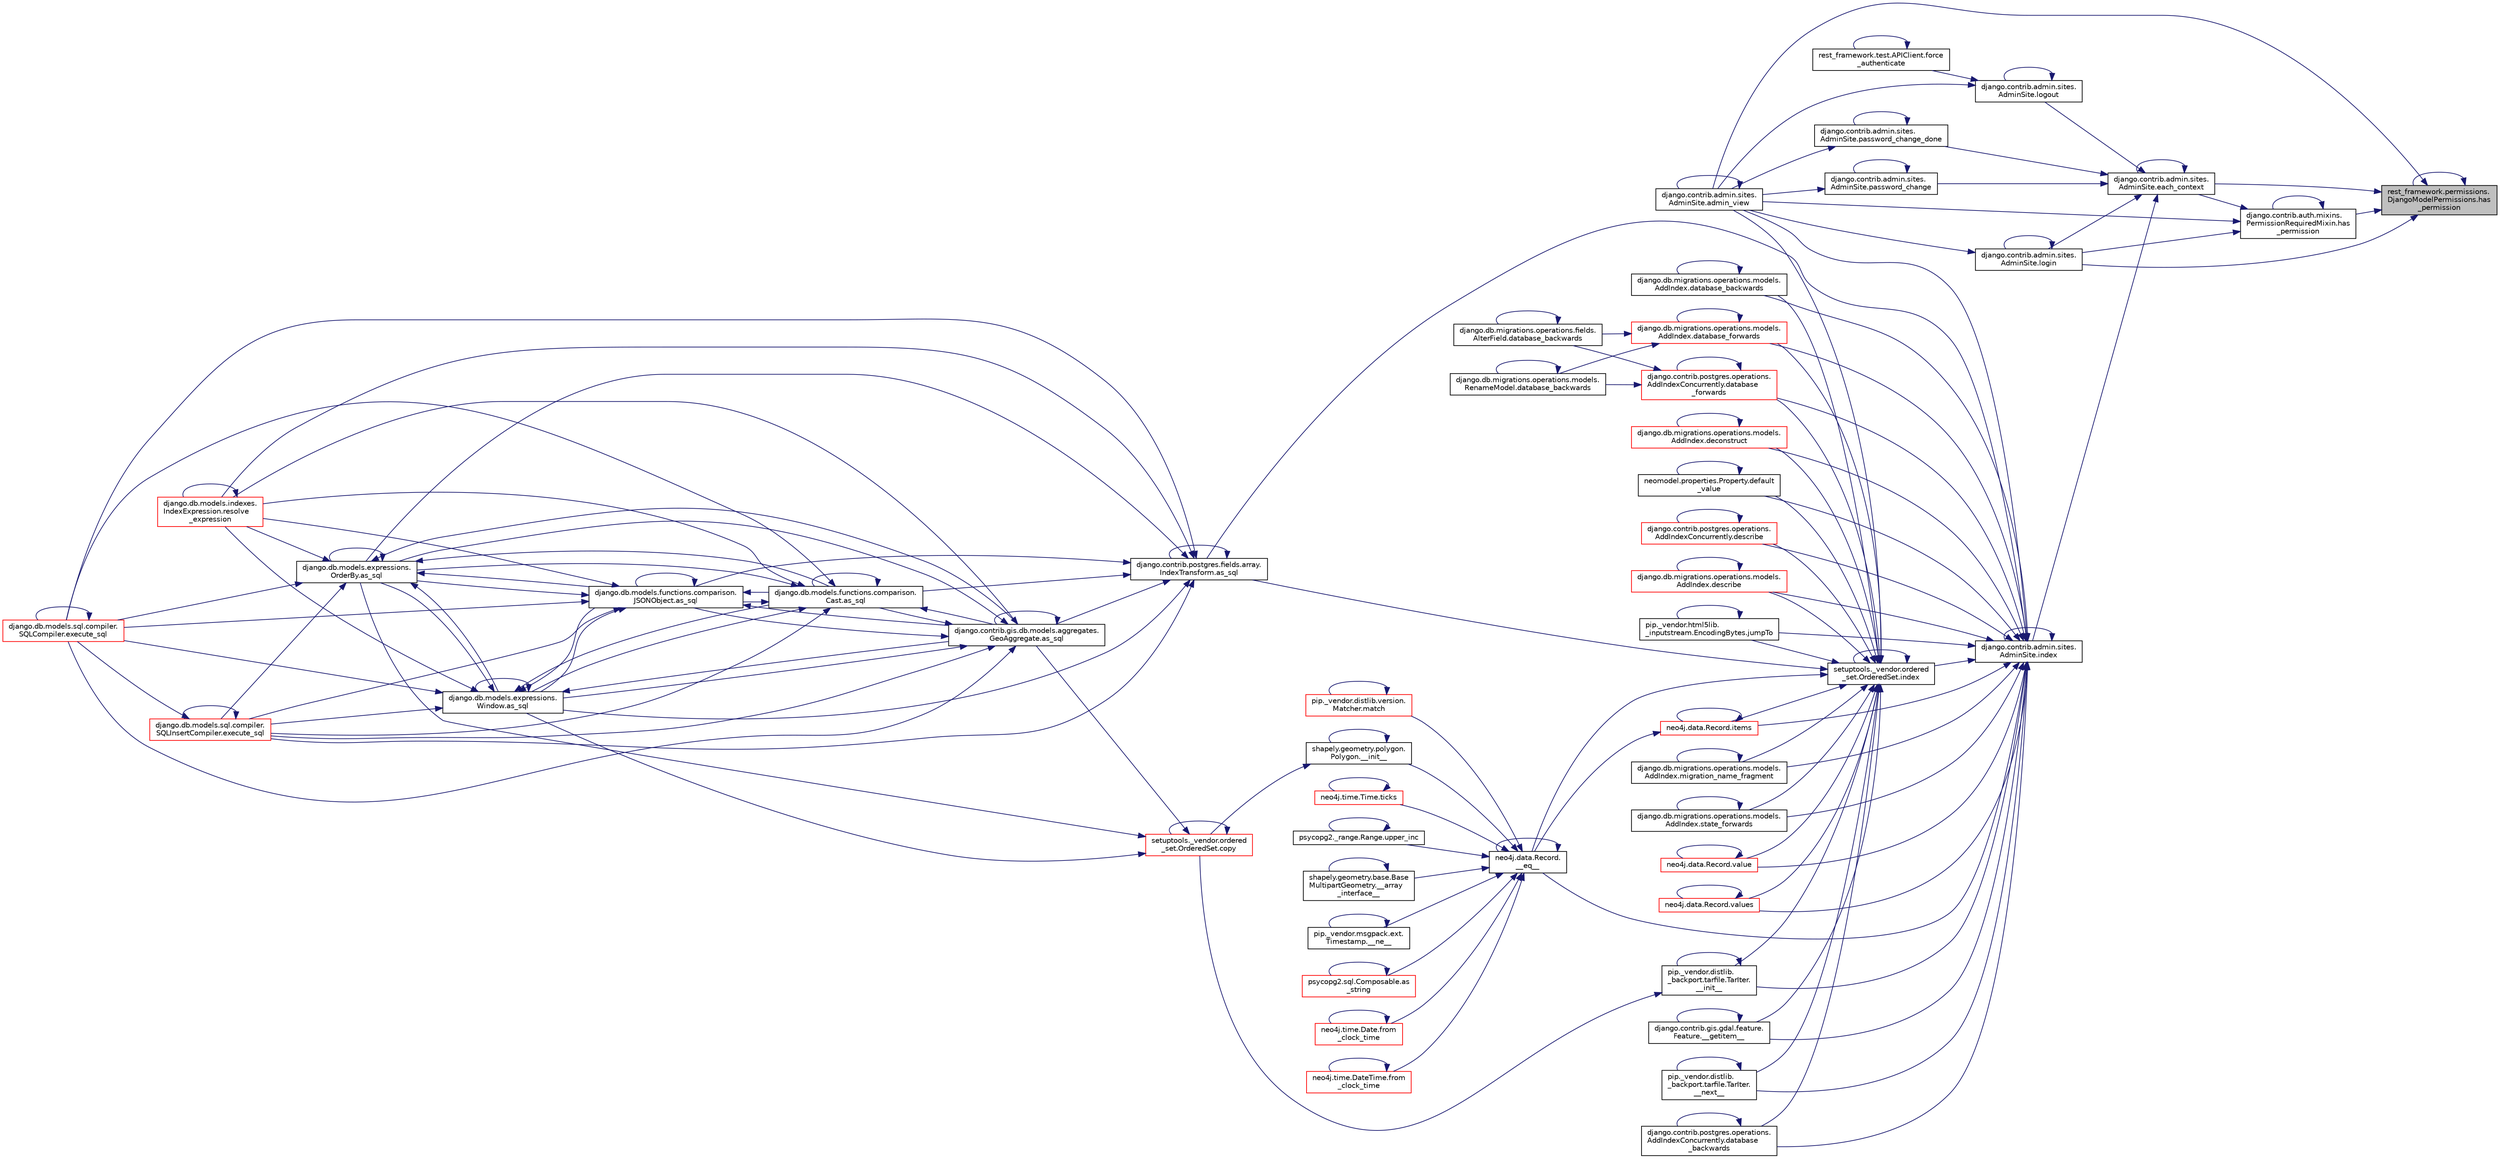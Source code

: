 digraph "rest_framework.permissions.DjangoModelPermissions.has_permission"
{
 // LATEX_PDF_SIZE
  edge [fontname="Helvetica",fontsize="10",labelfontname="Helvetica",labelfontsize="10"];
  node [fontname="Helvetica",fontsize="10",shape=record];
  rankdir="RL";
  Node1 [label="rest_framework.permissions.\lDjangoModelPermissions.has\l_permission",height=0.2,width=0.4,color="black", fillcolor="grey75", style="filled", fontcolor="black",tooltip=" "];
  Node1 -> Node2 [dir="back",color="midnightblue",fontsize="10",style="solid",fontname="Helvetica"];
  Node2 [label="django.contrib.admin.sites.\lAdminSite.admin_view",height=0.2,width=0.4,color="black", fillcolor="white", style="filled",URL="$df/dba/classdjango_1_1contrib_1_1admin_1_1sites_1_1_admin_site.html#ad3ba68804e29ed2ad9fb5230fc246c83",tooltip=" "];
  Node2 -> Node2 [dir="back",color="midnightblue",fontsize="10",style="solid",fontname="Helvetica"];
  Node1 -> Node3 [dir="back",color="midnightblue",fontsize="10",style="solid",fontname="Helvetica"];
  Node3 [label="django.contrib.admin.sites.\lAdminSite.each_context",height=0.2,width=0.4,color="black", fillcolor="white", style="filled",URL="$df/dba/classdjango_1_1contrib_1_1admin_1_1sites_1_1_admin_site.html#a9827cf8301d5677e42aa917686ac0af8",tooltip=" "];
  Node3 -> Node3 [dir="back",color="midnightblue",fontsize="10",style="solid",fontname="Helvetica"];
  Node3 -> Node4 [dir="back",color="midnightblue",fontsize="10",style="solid",fontname="Helvetica"];
  Node4 [label="django.contrib.admin.sites.\lAdminSite.index",height=0.2,width=0.4,color="black", fillcolor="white", style="filled",URL="$df/dba/classdjango_1_1contrib_1_1admin_1_1sites_1_1_admin_site.html#a114200436dcab5d292516d7454298630",tooltip=" "];
  Node4 -> Node5 [dir="back",color="midnightblue",fontsize="10",style="solid",fontname="Helvetica"];
  Node5 [label="neo4j.data.Record.\l__eq__",height=0.2,width=0.4,color="black", fillcolor="white", style="filled",URL="$d8/da3/classneo4j_1_1data_1_1_record.html#a677599a593c35d675d8960d72462df9f",tooltip=" "];
  Node5 -> Node6 [dir="back",color="midnightblue",fontsize="10",style="solid",fontname="Helvetica"];
  Node6 [label="shapely.geometry.base.Base\lMultipartGeometry.__array\l_interface__",height=0.2,width=0.4,color="black", fillcolor="white", style="filled",URL="$df/d4a/classshapely_1_1geometry_1_1base_1_1_base_multipart_geometry.html#aa57caf9f9556c733425dee5dc556ac05",tooltip=" "];
  Node6 -> Node6 [dir="back",color="midnightblue",fontsize="10",style="solid",fontname="Helvetica"];
  Node5 -> Node5 [dir="back",color="midnightblue",fontsize="10",style="solid",fontname="Helvetica"];
  Node5 -> Node7 [dir="back",color="midnightblue",fontsize="10",style="solid",fontname="Helvetica"];
  Node7 [label="shapely.geometry.polygon.\lPolygon.__init__",height=0.2,width=0.4,color="black", fillcolor="white", style="filled",URL="$da/d80/classshapely_1_1geometry_1_1polygon_1_1_polygon.html#aa0b7892becd68ead1f110b5498c4e4be",tooltip=" "];
  Node7 -> Node7 [dir="back",color="midnightblue",fontsize="10",style="solid",fontname="Helvetica"];
  Node7 -> Node8 [dir="back",color="midnightblue",fontsize="10",style="solid",fontname="Helvetica"];
  Node8 [label="setuptools._vendor.ordered\l_set.OrderedSet.copy",height=0.2,width=0.4,color="red", fillcolor="white", style="filled",URL="$d0/d40/classsetuptools_1_1__vendor_1_1ordered__set_1_1_ordered_set.html#a84224c403039b9dac5d2794d85073053",tooltip=" "];
  Node8 -> Node18 [dir="back",color="midnightblue",fontsize="10",style="solid",fontname="Helvetica"];
  Node18 [label="django.contrib.gis.db.models.aggregates.\lGeoAggregate.as_sql",height=0.2,width=0.4,color="black", fillcolor="white", style="filled",URL="$df/dbe/classdjango_1_1contrib_1_1gis_1_1db_1_1models_1_1aggregates_1_1_geo_aggregate.html#a129bfb83cb8d965d40be63e974594fa7",tooltip=" "];
  Node18 -> Node16 [dir="back",color="midnightblue",fontsize="10",style="solid",fontname="Helvetica"];
  Node16 [label="django.db.models.functions.comparison.\lCast.as_sql",height=0.2,width=0.4,color="black", fillcolor="white", style="filled",URL="$dd/d3c/classdjango_1_1db_1_1models_1_1functions_1_1comparison_1_1_cast.html#a010e365ade29d50da0332d4f46b95cf0",tooltip=" "];
  Node16 -> Node16 [dir="back",color="midnightblue",fontsize="10",style="solid",fontname="Helvetica"];
  Node16 -> Node17 [dir="back",color="midnightblue",fontsize="10",style="solid",fontname="Helvetica"];
  Node17 [label="django.db.models.functions.comparison.\lJSONObject.as_sql",height=0.2,width=0.4,color="black", fillcolor="white", style="filled",URL="$db/d2f/classdjango_1_1db_1_1models_1_1functions_1_1comparison_1_1_j_s_o_n_object.html#a7ea48a9164c15f6c04fa1851987b0be4",tooltip=" "];
  Node17 -> Node16 [dir="back",color="midnightblue",fontsize="10",style="solid",fontname="Helvetica"];
  Node17 -> Node17 [dir="back",color="midnightblue",fontsize="10",style="solid",fontname="Helvetica"];
  Node17 -> Node18 [dir="back",color="midnightblue",fontsize="10",style="solid",fontname="Helvetica"];
  Node17 -> Node19 [dir="back",color="midnightblue",fontsize="10",style="solid",fontname="Helvetica"];
  Node19 [label="django.db.models.expressions.\lWindow.as_sql",height=0.2,width=0.4,color="black", fillcolor="white", style="filled",URL="$d6/d1c/classdjango_1_1db_1_1models_1_1expressions_1_1_window.html#a2a81a422e2884ef2026394b0f83416dc",tooltip=" "];
  Node19 -> Node16 [dir="back",color="midnightblue",fontsize="10",style="solid",fontname="Helvetica"];
  Node19 -> Node17 [dir="back",color="midnightblue",fontsize="10",style="solid",fontname="Helvetica"];
  Node19 -> Node18 [dir="back",color="midnightblue",fontsize="10",style="solid",fontname="Helvetica"];
  Node19 -> Node19 [dir="back",color="midnightblue",fontsize="10",style="solid",fontname="Helvetica"];
  Node19 -> Node20 [dir="back",color="midnightblue",fontsize="10",style="solid",fontname="Helvetica"];
  Node20 [label="django.db.models.expressions.\lOrderBy.as_sql",height=0.2,width=0.4,color="black", fillcolor="white", style="filled",URL="$da/d4d/classdjango_1_1db_1_1models_1_1expressions_1_1_order_by.html#a343064ad7cfdac310e95fd997ee6d4cc",tooltip=" "];
  Node20 -> Node16 [dir="back",color="midnightblue",fontsize="10",style="solid",fontname="Helvetica"];
  Node20 -> Node17 [dir="back",color="midnightblue",fontsize="10",style="solid",fontname="Helvetica"];
  Node20 -> Node18 [dir="back",color="midnightblue",fontsize="10",style="solid",fontname="Helvetica"];
  Node20 -> Node19 [dir="back",color="midnightblue",fontsize="10",style="solid",fontname="Helvetica"];
  Node20 -> Node20 [dir="back",color="midnightblue",fontsize="10",style="solid",fontname="Helvetica"];
  Node20 -> Node21 [dir="back",color="midnightblue",fontsize="10",style="solid",fontname="Helvetica"];
  Node21 [label="django.db.models.sql.compiler.\lSQLCompiler.execute_sql",height=0.2,width=0.4,color="red", fillcolor="white", style="filled",URL="$df/de2/classdjango_1_1db_1_1models_1_1sql_1_1compiler_1_1_s_q_l_compiler.html#a2547088c51124a0d09620d04cf56b050",tooltip=" "];
  Node21 -> Node21 [dir="back",color="midnightblue",fontsize="10",style="solid",fontname="Helvetica"];
  Node20 -> Node24 [dir="back",color="midnightblue",fontsize="10",style="solid",fontname="Helvetica"];
  Node24 [label="django.db.models.sql.compiler.\lSQLInsertCompiler.execute_sql",height=0.2,width=0.4,color="red", fillcolor="white", style="filled",URL="$dd/daa/classdjango_1_1db_1_1models_1_1sql_1_1compiler_1_1_s_q_l_insert_compiler.html#a2ebda5346b92962b6ac5ca8234bfeb42",tooltip=" "];
  Node24 -> Node21 [dir="back",color="midnightblue",fontsize="10",style="solid",fontname="Helvetica"];
  Node24 -> Node24 [dir="back",color="midnightblue",fontsize="10",style="solid",fontname="Helvetica"];
  Node20 -> Node25 [dir="back",color="midnightblue",fontsize="10",style="solid",fontname="Helvetica"];
  Node25 [label="django.db.models.indexes.\lIndexExpression.resolve\l_expression",height=0.2,width=0.4,color="red", fillcolor="white", style="filled",URL="$df/d4f/classdjango_1_1db_1_1models_1_1indexes_1_1_index_expression.html#ae39ac90454fba3ff53ac2d342cd5feea",tooltip=" "];
  Node25 -> Node25 [dir="back",color="midnightblue",fontsize="10",style="solid",fontname="Helvetica"];
  Node19 -> Node21 [dir="back",color="midnightblue",fontsize="10",style="solid",fontname="Helvetica"];
  Node19 -> Node24 [dir="back",color="midnightblue",fontsize="10",style="solid",fontname="Helvetica"];
  Node19 -> Node25 [dir="back",color="midnightblue",fontsize="10",style="solid",fontname="Helvetica"];
  Node17 -> Node20 [dir="back",color="midnightblue",fontsize="10",style="solid",fontname="Helvetica"];
  Node17 -> Node21 [dir="back",color="midnightblue",fontsize="10",style="solid",fontname="Helvetica"];
  Node17 -> Node24 [dir="back",color="midnightblue",fontsize="10",style="solid",fontname="Helvetica"];
  Node17 -> Node25 [dir="back",color="midnightblue",fontsize="10",style="solid",fontname="Helvetica"];
  Node16 -> Node18 [dir="back",color="midnightblue",fontsize="10",style="solid",fontname="Helvetica"];
  Node16 -> Node19 [dir="back",color="midnightblue",fontsize="10",style="solid",fontname="Helvetica"];
  Node16 -> Node20 [dir="back",color="midnightblue",fontsize="10",style="solid",fontname="Helvetica"];
  Node16 -> Node21 [dir="back",color="midnightblue",fontsize="10",style="solid",fontname="Helvetica"];
  Node16 -> Node24 [dir="back",color="midnightblue",fontsize="10",style="solid",fontname="Helvetica"];
  Node16 -> Node25 [dir="back",color="midnightblue",fontsize="10",style="solid",fontname="Helvetica"];
  Node18 -> Node17 [dir="back",color="midnightblue",fontsize="10",style="solid",fontname="Helvetica"];
  Node18 -> Node18 [dir="back",color="midnightblue",fontsize="10",style="solid",fontname="Helvetica"];
  Node18 -> Node19 [dir="back",color="midnightblue",fontsize="10",style="solid",fontname="Helvetica"];
  Node18 -> Node20 [dir="back",color="midnightblue",fontsize="10",style="solid",fontname="Helvetica"];
  Node18 -> Node21 [dir="back",color="midnightblue",fontsize="10",style="solid",fontname="Helvetica"];
  Node18 -> Node24 [dir="back",color="midnightblue",fontsize="10",style="solid",fontname="Helvetica"];
  Node18 -> Node25 [dir="back",color="midnightblue",fontsize="10",style="solid",fontname="Helvetica"];
  Node8 -> Node19 [dir="back",color="midnightblue",fontsize="10",style="solid",fontname="Helvetica"];
  Node8 -> Node20 [dir="back",color="midnightblue",fontsize="10",style="solid",fontname="Helvetica"];
  Node8 -> Node8 [dir="back",color="midnightblue",fontsize="10",style="solid",fontname="Helvetica"];
  Node5 -> Node540 [dir="back",color="midnightblue",fontsize="10",style="solid",fontname="Helvetica"];
  Node540 [label="pip._vendor.msgpack.ext.\lTimestamp.__ne__",height=0.2,width=0.4,color="black", fillcolor="white", style="filled",URL="$d6/dd9/classpip_1_1__vendor_1_1msgpack_1_1ext_1_1_timestamp.html#a85bbfb0158c314f6747659d9d79fbc5f",tooltip=" "];
  Node540 -> Node540 [dir="back",color="midnightblue",fontsize="10",style="solid",fontname="Helvetica"];
  Node5 -> Node541 [dir="back",color="midnightblue",fontsize="10",style="solid",fontname="Helvetica"];
  Node541 [label="psycopg2.sql.Composable.as\l_string",height=0.2,width=0.4,color="red", fillcolor="white", style="filled",URL="$d8/d3d/classpsycopg2_1_1sql_1_1_composable.html#a77b13bb7380175e59facce7566dfb5f6",tooltip=" "];
  Node541 -> Node541 [dir="back",color="midnightblue",fontsize="10",style="solid",fontname="Helvetica"];
  Node5 -> Node202 [dir="back",color="midnightblue",fontsize="10",style="solid",fontname="Helvetica"];
  Node202 [label="neo4j.time.Date.from\l_clock_time",height=0.2,width=0.4,color="red", fillcolor="white", style="filled",URL="$d1/d6f/classneo4j_1_1time_1_1_date.html#a6e815a48a02a3f3d230e95d923cfb43b",tooltip=" "];
  Node202 -> Node202 [dir="back",color="midnightblue",fontsize="10",style="solid",fontname="Helvetica"];
  Node5 -> Node268 [dir="back",color="midnightblue",fontsize="10",style="solid",fontname="Helvetica"];
  Node268 [label="neo4j.time.DateTime.from\l_clock_time",height=0.2,width=0.4,color="red", fillcolor="white", style="filled",URL="$d4/dcd/classneo4j_1_1time_1_1_date_time.html#a12a2d4d1586b225b0a6156d4e6d4cc0c",tooltip=" "];
  Node268 -> Node268 [dir="back",color="midnightblue",fontsize="10",style="solid",fontname="Helvetica"];
  Node5 -> Node542 [dir="back",color="midnightblue",fontsize="10",style="solid",fontname="Helvetica"];
  Node542 [label="pip._vendor.distlib.version.\lMatcher.match",height=0.2,width=0.4,color="red", fillcolor="white", style="filled",URL="$d3/d6b/classpip_1_1__vendor_1_1distlib_1_1version_1_1_matcher.html#abab07ac81cd23c3863693a3986eca843",tooltip=" "];
  Node542 -> Node542 [dir="back",color="midnightblue",fontsize="10",style="solid",fontname="Helvetica"];
  Node5 -> Node269 [dir="back",color="midnightblue",fontsize="10",style="solid",fontname="Helvetica"];
  Node269 [label="neo4j.time.Time.ticks",height=0.2,width=0.4,color="red", fillcolor="white", style="filled",URL="$db/d2a/classneo4j_1_1time_1_1_time.html#af3cbc3ab118ea3f7c8aaee2cc13a89e1",tooltip=" "];
  Node269 -> Node269 [dir="back",color="midnightblue",fontsize="10",style="solid",fontname="Helvetica"];
  Node5 -> Node545 [dir="back",color="midnightblue",fontsize="10",style="solid",fontname="Helvetica"];
  Node545 [label="psycopg2._range.Range.upper_inc",height=0.2,width=0.4,color="black", fillcolor="white", style="filled",URL="$d0/dea/classpsycopg2_1_1__range_1_1_range.html#ab960d4f6c5956499e88d2b70b5043423",tooltip=" "];
  Node545 -> Node545 [dir="back",color="midnightblue",fontsize="10",style="solid",fontname="Helvetica"];
  Node4 -> Node546 [dir="back",color="midnightblue",fontsize="10",style="solid",fontname="Helvetica"];
  Node546 [label="django.contrib.gis.gdal.feature.\lFeature.__getitem__",height=0.2,width=0.4,color="black", fillcolor="white", style="filled",URL="$db/d34/classdjango_1_1contrib_1_1gis_1_1gdal_1_1feature_1_1_feature.html#a29de174e97ccaadc2eec1b272a1e3e76",tooltip=" "];
  Node546 -> Node546 [dir="back",color="midnightblue",fontsize="10",style="solid",fontname="Helvetica"];
  Node4 -> Node547 [dir="back",color="midnightblue",fontsize="10",style="solid",fontname="Helvetica"];
  Node547 [label="pip._vendor.distlib.\l_backport.tarfile.TarIter.\l__init__",height=0.2,width=0.4,color="black", fillcolor="white", style="filled",URL="$d1/dcf/classpip_1_1__vendor_1_1distlib_1_1__backport_1_1tarfile_1_1_tar_iter.html#aca2047e04c86a08ad04b63659b8053fd",tooltip=" "];
  Node547 -> Node547 [dir="back",color="midnightblue",fontsize="10",style="solid",fontname="Helvetica"];
  Node547 -> Node8 [dir="back",color="midnightblue",fontsize="10",style="solid",fontname="Helvetica"];
  Node4 -> Node548 [dir="back",color="midnightblue",fontsize="10",style="solid",fontname="Helvetica"];
  Node548 [label="pip._vendor.distlib.\l_backport.tarfile.TarIter.\l__next__",height=0.2,width=0.4,color="black", fillcolor="white", style="filled",URL="$d1/dcf/classpip_1_1__vendor_1_1distlib_1_1__backport_1_1tarfile_1_1_tar_iter.html#af67b8320f49fc25d7f10d0f61c738110",tooltip=" "];
  Node548 -> Node548 [dir="back",color="midnightblue",fontsize="10",style="solid",fontname="Helvetica"];
  Node4 -> Node2 [dir="back",color="midnightblue",fontsize="10",style="solid",fontname="Helvetica"];
  Node4 -> Node549 [dir="back",color="midnightblue",fontsize="10",style="solid",fontname="Helvetica"];
  Node549 [label="django.contrib.postgres.fields.array.\lIndexTransform.as_sql",height=0.2,width=0.4,color="black", fillcolor="white", style="filled",URL="$d3/dfb/classdjango_1_1contrib_1_1postgres_1_1fields_1_1array_1_1_index_transform.html#addd9ecc08c0afb97e95b06874fc6b36e",tooltip=" "];
  Node549 -> Node549 [dir="back",color="midnightblue",fontsize="10",style="solid",fontname="Helvetica"];
  Node549 -> Node16 [dir="back",color="midnightblue",fontsize="10",style="solid",fontname="Helvetica"];
  Node549 -> Node17 [dir="back",color="midnightblue",fontsize="10",style="solid",fontname="Helvetica"];
  Node549 -> Node18 [dir="back",color="midnightblue",fontsize="10",style="solid",fontname="Helvetica"];
  Node549 -> Node19 [dir="back",color="midnightblue",fontsize="10",style="solid",fontname="Helvetica"];
  Node549 -> Node20 [dir="back",color="midnightblue",fontsize="10",style="solid",fontname="Helvetica"];
  Node549 -> Node21 [dir="back",color="midnightblue",fontsize="10",style="solid",fontname="Helvetica"];
  Node549 -> Node24 [dir="back",color="midnightblue",fontsize="10",style="solid",fontname="Helvetica"];
  Node549 -> Node25 [dir="back",color="midnightblue",fontsize="10",style="solid",fontname="Helvetica"];
  Node4 -> Node550 [dir="back",color="midnightblue",fontsize="10",style="solid",fontname="Helvetica"];
  Node550 [label="django.contrib.postgres.operations.\lAddIndexConcurrently.database\l_backwards",height=0.2,width=0.4,color="black", fillcolor="white", style="filled",URL="$d8/da7/classdjango_1_1contrib_1_1postgres_1_1operations_1_1_add_index_concurrently.html#a590ddfcbbfb6f4a72e0339957ae78c81",tooltip=" "];
  Node550 -> Node550 [dir="back",color="midnightblue",fontsize="10",style="solid",fontname="Helvetica"];
  Node4 -> Node551 [dir="back",color="midnightblue",fontsize="10",style="solid",fontname="Helvetica"];
  Node551 [label="django.db.migrations.operations.models.\lAddIndex.database_backwards",height=0.2,width=0.4,color="black", fillcolor="white", style="filled",URL="$da/d8c/classdjango_1_1db_1_1migrations_1_1operations_1_1models_1_1_add_index.html#a7294371949b0a3f1006c8be89fd6ea19",tooltip=" "];
  Node551 -> Node551 [dir="back",color="midnightblue",fontsize="10",style="solid",fontname="Helvetica"];
  Node4 -> Node552 [dir="back",color="midnightblue",fontsize="10",style="solid",fontname="Helvetica"];
  Node552 [label="django.contrib.postgres.operations.\lAddIndexConcurrently.database\l_forwards",height=0.2,width=0.4,color="red", fillcolor="white", style="filled",URL="$d8/da7/classdjango_1_1contrib_1_1postgres_1_1operations_1_1_add_index_concurrently.html#aca6f17a3ad5d10a26ffd0b47be74749f",tooltip=" "];
  Node552 -> Node553 [dir="back",color="midnightblue",fontsize="10",style="solid",fontname="Helvetica"];
  Node553 [label="django.db.migrations.operations.fields.\lAlterField.database_backwards",height=0.2,width=0.4,color="black", fillcolor="white", style="filled",URL="$d6/d03/classdjango_1_1db_1_1migrations_1_1operations_1_1fields_1_1_alter_field.html#a8e0dbfe18190855a511504bb110578a3",tooltip=" "];
  Node553 -> Node553 [dir="back",color="midnightblue",fontsize="10",style="solid",fontname="Helvetica"];
  Node552 -> Node554 [dir="back",color="midnightblue",fontsize="10",style="solid",fontname="Helvetica"];
  Node554 [label="django.db.migrations.operations.models.\lRenameModel.database_backwards",height=0.2,width=0.4,color="black", fillcolor="white", style="filled",URL="$dd/d89/classdjango_1_1db_1_1migrations_1_1operations_1_1models_1_1_rename_model.html#ad5af3e6b65c39cced9485e1f1493c6db",tooltip=" "];
  Node554 -> Node554 [dir="back",color="midnightblue",fontsize="10",style="solid",fontname="Helvetica"];
  Node552 -> Node552 [dir="back",color="midnightblue",fontsize="10",style="solid",fontname="Helvetica"];
  Node4 -> Node558 [dir="back",color="midnightblue",fontsize="10",style="solid",fontname="Helvetica"];
  Node558 [label="django.db.migrations.operations.models.\lAddIndex.database_forwards",height=0.2,width=0.4,color="red", fillcolor="white", style="filled",URL="$da/d8c/classdjango_1_1db_1_1migrations_1_1operations_1_1models_1_1_add_index.html#a52a0bbc9844d4acb93c5d9e119125e59",tooltip=" "];
  Node558 -> Node553 [dir="back",color="midnightblue",fontsize="10",style="solid",fontname="Helvetica"];
  Node558 -> Node554 [dir="back",color="midnightblue",fontsize="10",style="solid",fontname="Helvetica"];
  Node558 -> Node558 [dir="back",color="midnightblue",fontsize="10",style="solid",fontname="Helvetica"];
  Node4 -> Node559 [dir="back",color="midnightblue",fontsize="10",style="solid",fontname="Helvetica"];
  Node559 [label="django.db.migrations.operations.models.\lAddIndex.deconstruct",height=0.2,width=0.4,color="red", fillcolor="white", style="filled",URL="$da/d8c/classdjango_1_1db_1_1migrations_1_1operations_1_1models_1_1_add_index.html#af7e2b1de55d6e6bea18aef4aa9c98236",tooltip=" "];
  Node559 -> Node559 [dir="back",color="midnightblue",fontsize="10",style="solid",fontname="Helvetica"];
  Node4 -> Node560 [dir="back",color="midnightblue",fontsize="10",style="solid",fontname="Helvetica"];
  Node560 [label="neomodel.properties.Property.default\l_value",height=0.2,width=0.4,color="black", fillcolor="white", style="filled",URL="$d3/da2/classneomodel_1_1properties_1_1_property.html#a268095d9b4def21dbacaca19016d35dc",tooltip=" "];
  Node560 -> Node560 [dir="back",color="midnightblue",fontsize="10",style="solid",fontname="Helvetica"];
  Node4 -> Node561 [dir="back",color="midnightblue",fontsize="10",style="solid",fontname="Helvetica"];
  Node561 [label="django.contrib.postgres.operations.\lAddIndexConcurrently.describe",height=0.2,width=0.4,color="red", fillcolor="white", style="filled",URL="$d8/da7/classdjango_1_1contrib_1_1postgres_1_1operations_1_1_add_index_concurrently.html#a9002302cf79b67f03bd24d361a916fa2",tooltip=" "];
  Node561 -> Node561 [dir="back",color="midnightblue",fontsize="10",style="solid",fontname="Helvetica"];
  Node4 -> Node562 [dir="back",color="midnightblue",fontsize="10",style="solid",fontname="Helvetica"];
  Node562 [label="django.db.migrations.operations.models.\lAddIndex.describe",height=0.2,width=0.4,color="red", fillcolor="white", style="filled",URL="$da/d8c/classdjango_1_1db_1_1migrations_1_1operations_1_1models_1_1_add_index.html#a52ead25d531e8283a4b0deafa2560cb6",tooltip=" "];
  Node562 -> Node562 [dir="back",color="midnightblue",fontsize="10",style="solid",fontname="Helvetica"];
  Node4 -> Node563 [dir="back",color="midnightblue",fontsize="10",style="solid",fontname="Helvetica"];
  Node563 [label="setuptools._vendor.ordered\l_set.OrderedSet.index",height=0.2,width=0.4,color="black", fillcolor="white", style="filled",URL="$d0/d40/classsetuptools_1_1__vendor_1_1ordered__set_1_1_ordered_set.html#a4c9cbb502c5f54f77e574032bf66f9d6",tooltip=" "];
  Node563 -> Node5 [dir="back",color="midnightblue",fontsize="10",style="solid",fontname="Helvetica"];
  Node563 -> Node546 [dir="back",color="midnightblue",fontsize="10",style="solid",fontname="Helvetica"];
  Node563 -> Node547 [dir="back",color="midnightblue",fontsize="10",style="solid",fontname="Helvetica"];
  Node563 -> Node548 [dir="back",color="midnightblue",fontsize="10",style="solid",fontname="Helvetica"];
  Node563 -> Node2 [dir="back",color="midnightblue",fontsize="10",style="solid",fontname="Helvetica"];
  Node563 -> Node549 [dir="back",color="midnightblue",fontsize="10",style="solid",fontname="Helvetica"];
  Node563 -> Node550 [dir="back",color="midnightblue",fontsize="10",style="solid",fontname="Helvetica"];
  Node563 -> Node551 [dir="back",color="midnightblue",fontsize="10",style="solid",fontname="Helvetica"];
  Node563 -> Node552 [dir="back",color="midnightblue",fontsize="10",style="solid",fontname="Helvetica"];
  Node563 -> Node558 [dir="back",color="midnightblue",fontsize="10",style="solid",fontname="Helvetica"];
  Node563 -> Node559 [dir="back",color="midnightblue",fontsize="10",style="solid",fontname="Helvetica"];
  Node563 -> Node560 [dir="back",color="midnightblue",fontsize="10",style="solid",fontname="Helvetica"];
  Node563 -> Node561 [dir="back",color="midnightblue",fontsize="10",style="solid",fontname="Helvetica"];
  Node563 -> Node562 [dir="back",color="midnightblue",fontsize="10",style="solid",fontname="Helvetica"];
  Node563 -> Node563 [dir="back",color="midnightblue",fontsize="10",style="solid",fontname="Helvetica"];
  Node563 -> Node564 [dir="back",color="midnightblue",fontsize="10",style="solid",fontname="Helvetica"];
  Node564 [label="neo4j.data.Record.items",height=0.2,width=0.4,color="red", fillcolor="white", style="filled",URL="$d8/da3/classneo4j_1_1data_1_1_record.html#aa82fb1c1ac368d26d9decaa7a8339be1",tooltip=" "];
  Node564 -> Node5 [dir="back",color="midnightblue",fontsize="10",style="solid",fontname="Helvetica"];
  Node564 -> Node564 [dir="back",color="midnightblue",fontsize="10",style="solid",fontname="Helvetica"];
  Node563 -> Node664 [dir="back",color="midnightblue",fontsize="10",style="solid",fontname="Helvetica"];
  Node664 [label="pip._vendor.html5lib.\l_inputstream.EncodingBytes.jumpTo",height=0.2,width=0.4,color="black", fillcolor="white", style="filled",URL="$d9/d4d/classpip_1_1__vendor_1_1html5lib_1_1__inputstream_1_1_encoding_bytes.html#ae808cdf2bb798bffbe1aa8870246731b",tooltip=" "];
  Node664 -> Node664 [dir="back",color="midnightblue",fontsize="10",style="solid",fontname="Helvetica"];
  Node563 -> Node665 [dir="back",color="midnightblue",fontsize="10",style="solid",fontname="Helvetica"];
  Node665 [label="django.db.migrations.operations.models.\lAddIndex.migration_name_fragment",height=0.2,width=0.4,color="black", fillcolor="white", style="filled",URL="$da/d8c/classdjango_1_1db_1_1migrations_1_1operations_1_1models_1_1_add_index.html#a0c5a26355578aa35200427e592c93e48",tooltip=" "];
  Node665 -> Node665 [dir="back",color="midnightblue",fontsize="10",style="solid",fontname="Helvetica"];
  Node563 -> Node666 [dir="back",color="midnightblue",fontsize="10",style="solid",fontname="Helvetica"];
  Node666 [label="django.db.migrations.operations.models.\lAddIndex.state_forwards",height=0.2,width=0.4,color="black", fillcolor="white", style="filled",URL="$da/d8c/classdjango_1_1db_1_1migrations_1_1operations_1_1models_1_1_add_index.html#a63a46af664472abaa3425d5aebe18b2a",tooltip=" "];
  Node666 -> Node666 [dir="back",color="midnightblue",fontsize="10",style="solid",fontname="Helvetica"];
  Node563 -> Node667 [dir="back",color="midnightblue",fontsize="10",style="solid",fontname="Helvetica"];
  Node667 [label="neo4j.data.Record.value",height=0.2,width=0.4,color="red", fillcolor="white", style="filled",URL="$d8/da3/classneo4j_1_1data_1_1_record.html#ae2d53cb92bb656f253f3114f9fce90fe",tooltip=" "];
  Node667 -> Node667 [dir="back",color="midnightblue",fontsize="10",style="solid",fontname="Helvetica"];
  Node563 -> Node668 [dir="back",color="midnightblue",fontsize="10",style="solid",fontname="Helvetica"];
  Node668 [label="neo4j.data.Record.values",height=0.2,width=0.4,color="red", fillcolor="white", style="filled",URL="$d8/da3/classneo4j_1_1data_1_1_record.html#ac65f0756e2ef88b65e802bc8f908d078",tooltip=" "];
  Node668 -> Node668 [dir="back",color="midnightblue",fontsize="10",style="solid",fontname="Helvetica"];
  Node4 -> Node4 [dir="back",color="midnightblue",fontsize="10",style="solid",fontname="Helvetica"];
  Node4 -> Node564 [dir="back",color="midnightblue",fontsize="10",style="solid",fontname="Helvetica"];
  Node4 -> Node664 [dir="back",color="midnightblue",fontsize="10",style="solid",fontname="Helvetica"];
  Node4 -> Node665 [dir="back",color="midnightblue",fontsize="10",style="solid",fontname="Helvetica"];
  Node4 -> Node666 [dir="back",color="midnightblue",fontsize="10",style="solid",fontname="Helvetica"];
  Node4 -> Node667 [dir="back",color="midnightblue",fontsize="10",style="solid",fontname="Helvetica"];
  Node4 -> Node668 [dir="back",color="midnightblue",fontsize="10",style="solid",fontname="Helvetica"];
  Node3 -> Node469 [dir="back",color="midnightblue",fontsize="10",style="solid",fontname="Helvetica"];
  Node469 [label="django.contrib.admin.sites.\lAdminSite.login",height=0.2,width=0.4,color="black", fillcolor="white", style="filled",URL="$df/dba/classdjango_1_1contrib_1_1admin_1_1sites_1_1_admin_site.html#a082ff3962c1de33df9c12d5b1bfa732d",tooltip=" "];
  Node469 -> Node2 [dir="back",color="midnightblue",fontsize="10",style="solid",fontname="Helvetica"];
  Node469 -> Node469 [dir="back",color="midnightblue",fontsize="10",style="solid",fontname="Helvetica"];
  Node3 -> Node673 [dir="back",color="midnightblue",fontsize="10",style="solid",fontname="Helvetica"];
  Node673 [label="django.contrib.admin.sites.\lAdminSite.logout",height=0.2,width=0.4,color="black", fillcolor="white", style="filled",URL="$df/dba/classdjango_1_1contrib_1_1admin_1_1sites_1_1_admin_site.html#a22c721dd725e51e860e50b27aeda60ce",tooltip=" "];
  Node673 -> Node2 [dir="back",color="midnightblue",fontsize="10",style="solid",fontname="Helvetica"];
  Node673 -> Node674 [dir="back",color="midnightblue",fontsize="10",style="solid",fontname="Helvetica"];
  Node674 [label="rest_framework.test.APIClient.force\l_authenticate",height=0.2,width=0.4,color="black", fillcolor="white", style="filled",URL="$da/d51/classrest__framework_1_1test_1_1_a_p_i_client.html#a8decfe1871d2cc20c0576614e6572f61",tooltip=" "];
  Node674 -> Node674 [dir="back",color="midnightblue",fontsize="10",style="solid",fontname="Helvetica"];
  Node673 -> Node673 [dir="back",color="midnightblue",fontsize="10",style="solid",fontname="Helvetica"];
  Node3 -> Node675 [dir="back",color="midnightblue",fontsize="10",style="solid",fontname="Helvetica"];
  Node675 [label="django.contrib.admin.sites.\lAdminSite.password_change",height=0.2,width=0.4,color="black", fillcolor="white", style="filled",URL="$df/dba/classdjango_1_1contrib_1_1admin_1_1sites_1_1_admin_site.html#aa789f8743e04abc4ce7c9870853d3346",tooltip=" "];
  Node675 -> Node2 [dir="back",color="midnightblue",fontsize="10",style="solid",fontname="Helvetica"];
  Node675 -> Node675 [dir="back",color="midnightblue",fontsize="10",style="solid",fontname="Helvetica"];
  Node3 -> Node676 [dir="back",color="midnightblue",fontsize="10",style="solid",fontname="Helvetica"];
  Node676 [label="django.contrib.admin.sites.\lAdminSite.password_change_done",height=0.2,width=0.4,color="black", fillcolor="white", style="filled",URL="$df/dba/classdjango_1_1contrib_1_1admin_1_1sites_1_1_admin_site.html#a64925f87f79cfb87c5015f34c6263d45",tooltip=" "];
  Node676 -> Node2 [dir="back",color="midnightblue",fontsize="10",style="solid",fontname="Helvetica"];
  Node676 -> Node676 [dir="back",color="midnightblue",fontsize="10",style="solid",fontname="Helvetica"];
  Node1 -> Node468 [dir="back",color="midnightblue",fontsize="10",style="solid",fontname="Helvetica"];
  Node468 [label="django.contrib.auth.mixins.\lPermissionRequiredMixin.has\l_permission",height=0.2,width=0.4,color="black", fillcolor="white", style="filled",URL="$d7/dfe/classdjango_1_1contrib_1_1auth_1_1mixins_1_1_permission_required_mixin.html#a2809e8d2b78dee31ff0953c9e8852f26",tooltip=" "];
  Node468 -> Node2 [dir="back",color="midnightblue",fontsize="10",style="solid",fontname="Helvetica"];
  Node468 -> Node3 [dir="back",color="midnightblue",fontsize="10",style="solid",fontname="Helvetica"];
  Node468 -> Node468 [dir="back",color="midnightblue",fontsize="10",style="solid",fontname="Helvetica"];
  Node468 -> Node469 [dir="back",color="midnightblue",fontsize="10",style="solid",fontname="Helvetica"];
  Node1 -> Node1 [dir="back",color="midnightblue",fontsize="10",style="solid",fontname="Helvetica"];
  Node1 -> Node469 [dir="back",color="midnightblue",fontsize="10",style="solid",fontname="Helvetica"];
}
